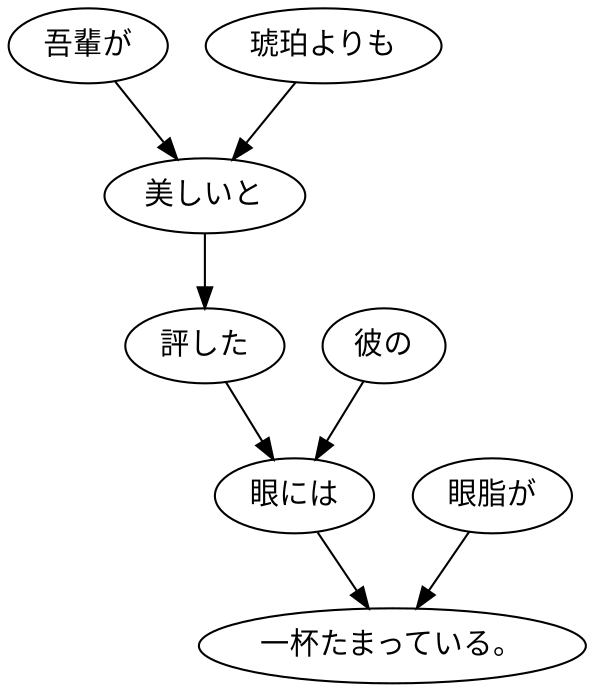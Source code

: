 digraph graph322 {
	node0 [label="吾輩が"];
	node1 [label="琥珀よりも"];
	node2 [label="美しいと"];
	node3 [label="評した"];
	node4 [label="彼の"];
	node5 [label="眼には"];
	node6 [label="眼脂が"];
	node7 [label="一杯たまっている。"];
	node0 -> node2;
	node1 -> node2;
	node2 -> node3;
	node3 -> node5;
	node4 -> node5;
	node5 -> node7;
	node6 -> node7;
}
